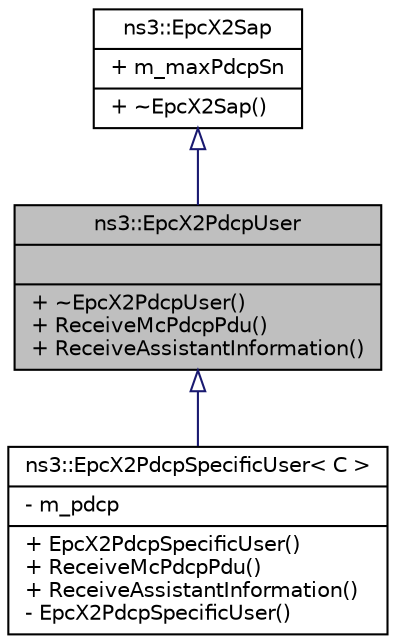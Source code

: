 digraph "ns3::EpcX2PdcpUser"
{
  edge [fontname="Helvetica",fontsize="10",labelfontname="Helvetica",labelfontsize="10"];
  node [fontname="Helvetica",fontsize="10",shape=record];
  Node1 [label="{ns3::EpcX2PdcpUser\n||+ ~EpcX2PdcpUser()\l+ ReceiveMcPdcpPdu()\l+ ReceiveAssistantInformation()\l}",height=0.2,width=0.4,color="black", fillcolor="grey75", style="filled", fontcolor="black"];
  Node2 -> Node1 [dir="back",color="midnightblue",fontsize="10",style="solid",arrowtail="onormal"];
  Node2 [label="{ns3::EpcX2Sap\n|+ m_maxPdcpSn\l|+ ~EpcX2Sap()\l}",height=0.2,width=0.4,color="black", fillcolor="white", style="filled",URL="$d1/dc9/classns3_1_1EpcX2Sap.html",tooltip="Common structures for EpcX2SapProvider and EpcX2SapUser. "];
  Node1 -> Node3 [dir="back",color="midnightblue",fontsize="10",style="solid",arrowtail="onormal"];
  Node3 [label="{ns3::EpcX2PdcpSpecificUser\< C \>\n|- m_pdcp\l|+ EpcX2PdcpSpecificUser()\l+ ReceiveMcPdcpPdu()\l+ ReceiveAssistantInformation()\l- EpcX2PdcpSpecificUser()\l}",height=0.2,width=0.4,color="black", fillcolor="white", style="filled",URL="$d4/de7/classns3_1_1EpcX2PdcpSpecificUser.html"];
}
